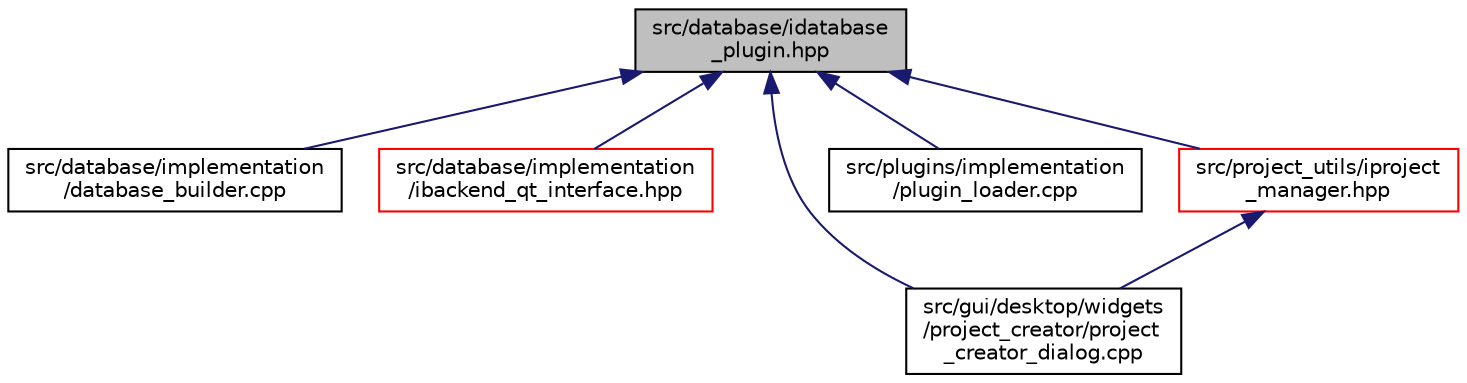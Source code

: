 digraph "src/database/idatabase_plugin.hpp"
{
 // LATEX_PDF_SIZE
  edge [fontname="Helvetica",fontsize="10",labelfontname="Helvetica",labelfontsize="10"];
  node [fontname="Helvetica",fontsize="10",shape=record];
  Node1 [label="src/database/idatabase\l_plugin.hpp",height=0.2,width=0.4,color="black", fillcolor="grey75", style="filled", fontcolor="black",tooltip=" "];
  Node1 -> Node2 [dir="back",color="midnightblue",fontsize="10",style="solid",fontname="Helvetica"];
  Node2 [label="src/database/implementation\l/database_builder.cpp",height=0.2,width=0.4,color="black", fillcolor="white", style="filled",URL="$database__builder_8cpp.html",tooltip=" "];
  Node1 -> Node3 [dir="back",color="midnightblue",fontsize="10",style="solid",fontname="Helvetica"];
  Node3 [label="src/database/implementation\l/ibackend_qt_interface.hpp",height=0.2,width=0.4,color="red", fillcolor="white", style="filled",URL="$ibackend__qt__interface_8hpp.html",tooltip=" "];
  Node1 -> Node20 [dir="back",color="midnightblue",fontsize="10",style="solid",fontname="Helvetica"];
  Node20 [label="src/gui/desktop/widgets\l/project_creator/project\l_creator_dialog.cpp",height=0.2,width=0.4,color="black", fillcolor="white", style="filled",URL="$project__creator__dialog_8cpp.html",tooltip=" "];
  Node1 -> Node21 [dir="back",color="midnightblue",fontsize="10",style="solid",fontname="Helvetica"];
  Node21 [label="src/plugins/implementation\l/plugin_loader.cpp",height=0.2,width=0.4,color="black", fillcolor="white", style="filled",URL="$plugin__loader_8cpp.html",tooltip=" "];
  Node1 -> Node22 [dir="back",color="midnightblue",fontsize="10",style="solid",fontname="Helvetica"];
  Node22 [label="src/project_utils/iproject\l_manager.hpp",height=0.2,width=0.4,color="red", fillcolor="white", style="filled",URL="$iproject__manager_8hpp.html",tooltip=" "];
  Node22 -> Node20 [dir="back",color="midnightblue",fontsize="10",style="solid",fontname="Helvetica"];
}
